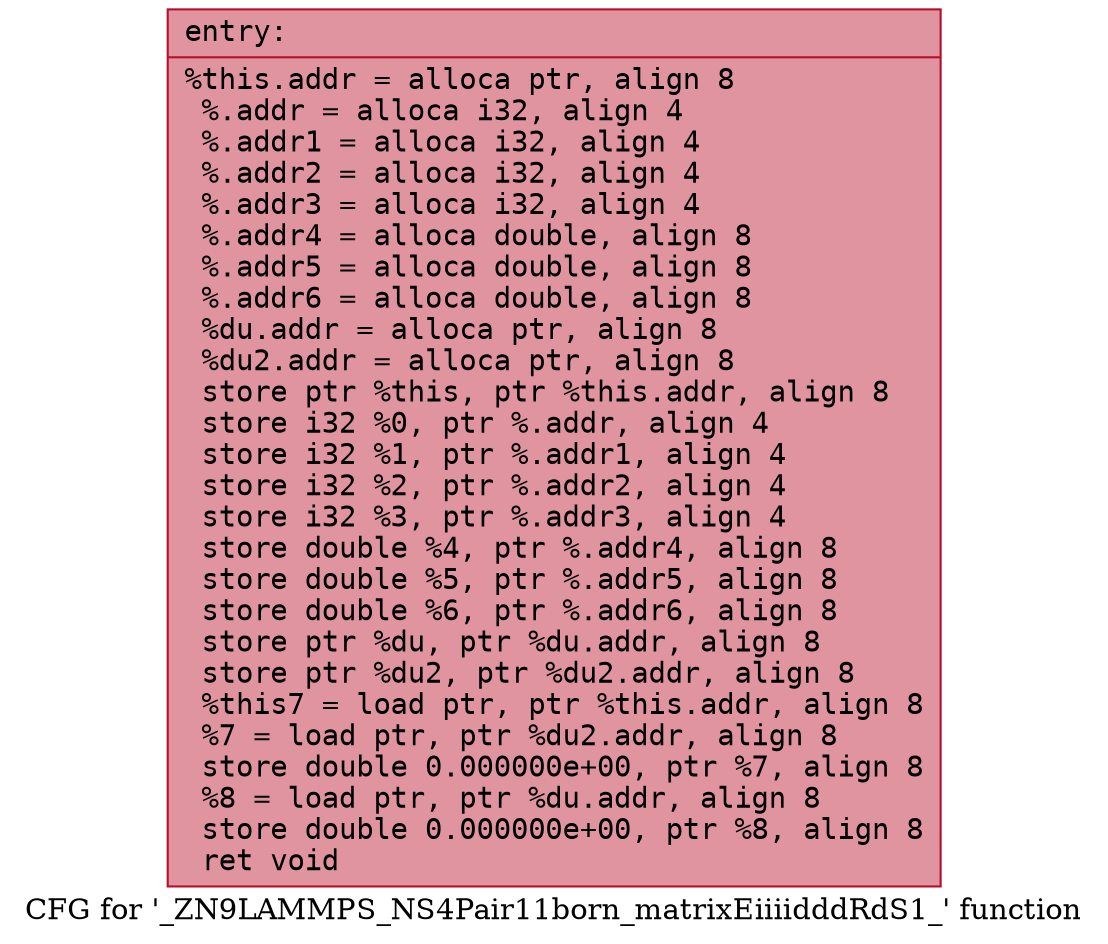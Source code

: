 digraph "CFG for '_ZN9LAMMPS_NS4Pair11born_matrixEiiiidddRdS1_' function" {
	label="CFG for '_ZN9LAMMPS_NS4Pair11born_matrixEiiiidddRdS1_' function";

	Node0x55f528d93eb0 [shape=record,color="#b70d28ff", style=filled, fillcolor="#b70d2870" fontname="Courier",label="{entry:\l|  %this.addr = alloca ptr, align 8\l  %.addr = alloca i32, align 4\l  %.addr1 = alloca i32, align 4\l  %.addr2 = alloca i32, align 4\l  %.addr3 = alloca i32, align 4\l  %.addr4 = alloca double, align 8\l  %.addr5 = alloca double, align 8\l  %.addr6 = alloca double, align 8\l  %du.addr = alloca ptr, align 8\l  %du2.addr = alloca ptr, align 8\l  store ptr %this, ptr %this.addr, align 8\l  store i32 %0, ptr %.addr, align 4\l  store i32 %1, ptr %.addr1, align 4\l  store i32 %2, ptr %.addr2, align 4\l  store i32 %3, ptr %.addr3, align 4\l  store double %4, ptr %.addr4, align 8\l  store double %5, ptr %.addr5, align 8\l  store double %6, ptr %.addr6, align 8\l  store ptr %du, ptr %du.addr, align 8\l  store ptr %du2, ptr %du2.addr, align 8\l  %this7 = load ptr, ptr %this.addr, align 8\l  %7 = load ptr, ptr %du2.addr, align 8\l  store double 0.000000e+00, ptr %7, align 8\l  %8 = load ptr, ptr %du.addr, align 8\l  store double 0.000000e+00, ptr %8, align 8\l  ret void\l}"];
}
